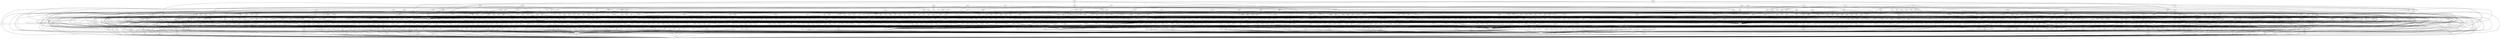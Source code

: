 graph G {
0;
1;
2;
3;
4;
5;
6;
7;
8;
9;
10;
11;
12;
13;
14;
15;
16;
17;
18;
19;
20;
21;
22;
23;
24;
25;
26;
27;
28;
29;
30;
31;
32;
33;
34;
35;
36;
37;
38;
39;
40;
41;
42;
43;
44;
45;
46;
47;
48;
49;
50;
51;
52;
53;
54;
55;
56;
57;
58;
59;
60;
61;
62;
63;
64;
65;
66;
67;
68;
69;
70;
71;
72;
73;
74;
75;
76;
77;
78;
79;
80;
81;
82;
83;
84;
85;
86;
87;
88;
89;
90;
91;
92;
93;
94;
95;
96;
97;
98;
99;
100;
101;
102;
103;
104;
105;
106;
107;
108;
109;
110;
111;
112;
113;
114;
115;
116;
117;
118;
119;
120;
121;
122;
123;
124;
125;
126;
127;
128;
129;
130;
131;
132;
133;
134;
135;
136;
137;
138;
139;
140;
141;
142;
143;
144;
145;
146;
147;
148;
149;
150;
151;
152;
153;
154;
155;
156;
157;
158;
159;
160;
161;
162;
163;
164;
165;
166;
167;
168;
169;
170;
171;
172;
173;
174;
175;
176;
177;
178;
179;
180;
181;
182;
183;
184;
185;
186;
187;
188;
189;
190;
191;
192;
193;
194;
195;
196;
197;
198;
199;
200;
201;
202;
203;
204;
205;
206;
207;
208;
209;
210;
211;
212;
213;
214;
215;
216;
217;
218;
219;
220;
221;
222;
223;
224;
225;
226;
227;
228;
229;
230;
231;
232;
233;
234;
235;
236;
237;
238;
239;
240;
241;
242;
243;
244;
245;
246;
247;
248;
249;
250;
251;
252;
253;
254;
255;
256;
257;
258;
259;
260;
261;
262;
263;
264;
265;
266;
267;
268;
269;
270;
271;
272;
273;
274;
275;
276;
277;
278;
279;
280;
281;
282;
283;
284;
285;
286;
287;
288;
289;
290;
291;
292;
293;
294;
295;
296;
297;
298;
299;
300;
301;
302;
303;
304;
305;
306;
307;
308;
309;
310;
311;
312;
313;
314;
315;
316;
317;
318;
319;
320;
321;
322;
323;
324;
325;
326;
327;
328;
329;
330;
331;
332;
333;
334;
335;
336;
337;
338;
339;
340;
341;
342;
343;
344;
345;
346;
347;
348;
349;
350;
351;
352;
353;
354;
355;
356;
357;
358;
359;
360;
361;
362;
363;
364;
365;
366;
367;
368;
369;
370;
371;
372;
373;
374;
375;
376;
377;
378;
379;
380;
381;
382;
383;
384;
385;
386;
387;
388;
389;
390;
391;
392;
393;
394;
395;
396;
397;
398;
399;
400;
401;
402;
403;
404;
405;
406;
407;
408;
409;
410;
411;
412;
413;
414;
415;
416;
417;
418;
419;
420;
421;
422;
423;
424;
425;
426;
427;
428;
429;
430;
431;
432;
433;
434;
435;
436;
437;
438;
439;
440;
441;
442;
443;
444;
445;
446;
447;
448;
449;
450;
451;
452;
453;
454;
455;
456;
457;
458;
459;
460;
461;
462;
463;
464;
465;
466;
467;
468;
469;
470;
471;
472;
473;
474;
475;
476;
477;
478;
479;
480;
481;
482;
483;
484;
485;
486;
487;
488;
489;
490;
491;
492;
493;
494;
495;
496;
497;
498;
499;
500;
501;
502;
503;
504;
505;
506;
507;
508;
509;
510;
511;
512;
513;
514;
515;
516;
517;
518;
519;
520;
521;
522;
523;
524;
525;
526;
527;
528;
529;
530;
531;
532;
533;
534;
535;
536;
537;
538;
539;
540;
541;
542;
543;
544;
545;
546;
547;
548;
549;
550;
551;
552;
553;
554;
555;
556;
557;
558;
559;
560;
561;
562;
563;
564;
565;
566;
567;
568;
569;
570;
571;
572;
573;
574;
575;
576;
577;
578;
579;
580;
581;
582;
583;
584;
585;
586;
587;
588;
589;
590;
591;
592;
593;
594;
595;
596;
597;
598;
599;
600;
601;
602;
603;
604;
605;
606;
607;
608;
609;
610;
611;
612;
613;
614;
615;
616;
617;
618;
619;
620;
621;
622;
623;
624;
625;
626;
627;
628;
629;
630;
631;
632;
633;
634;
635;
636;
637;
638;
639;
640;
641;
642;
643;
644;
645;
646;
647;
648;
649;
650;
651;
652;
653;
654;
655;
656;
657;
658;
659;
660;
661;
662;
663;
664;
665;
666;
667;
668;
669;
670;
671;
672;
673;
674;
675;
676;
677;
678;
679;
680;
681;
682;
683;
684;
685;
686;
687;
688;
689;
690;
691;
692;
693;
694;
695;
696;
697;
698;
699;
700;
701;
702;
703;
704;
705;
706;
707;
708;
709;
710;
711;
712;
713;
714;
715;
716;
717;
718;
719;
720;
721;
722;
723;
724;
725;
726;
727;
728;
729;
730;
731;
732;
733;
734;
735;
736;
737;
738;
739;
740;
741;
742;
743;
744;
745;
746;
747;
748;
749;
750;
751;
752;
753;
754;
755;
756;
757;
758;
759;
760;
761;
762;
763;
764;
765;
766;
767;
768;
769;
770;
771;
772;
773;
774;
775;
776;
777;
778;
779;
780;
781;
782;
783;
784;
785;
786;
787;
788;
789;
790;
791;
792;
793;
794;
795;
796;
797;
798;
799;
800;
801;
802;
803;
804;
805;
806;
807;
808;
809;
810;
811;
812;
813;
814;
815;
816;
817;
818;
819;
820;
821;
822;
823;
824;
825;
826;
827;
828;
829;
830;
831;
832;
833;
834;
835;
836;
837;
838;
839;
840;
841;
842;
843;
844;
845;
846;
847;
848;
849;
850;
851;
852;
853;
854;
855;
856;
857;
858;
859;
860;
861;
862;
863;
864;
865;
866;
867;
868;
869;
870;
871;
872;
873;
874;
875;
876;
877;
878;
879;
880;
881;
882;
883;
884;
885;
886;
887;
888;
889;
890;
891;
892;
893;
894;
895;
896;
897;
898;
899;
900;
901;
902;
903;
904;
905;
906;
907;
908;
909;
910;
911;
912;
913;
914;
915;
916;
917;
918;
919;
920;
921;
922;
923;
924;
925;
926;
927;
928;
929;
930;
931;
932;
933;
934;
935;
936;
937;
938;
939;
940;
941;
942;
943;
944;
945;
946;
947;
948;
949;
950;
951;
952;
953;
954;
955;
956;
957;
958;
959;
960;
961;
962;
963;
964;
965;
966;
967;
968;
969;
970;
971;
972;
973;
974;
975;
976;
977;
978;
979;
980;
981;
982;
983;
984;
985;
986;
987;
988;
989;
990;
991;
992;
993;
994;
995;
996;
997;
998;
999;
1--0 ;
2--0 ;
3--0 ;
4--0 ;
5--0 ;
6--0 ;
7--0 ;
8--0 ;
9--0 ;
10--0 ;
11--0 ;
12--0 ;
13--0 ;
14--0 ;
15--0 ;
16--0 ;
17--0 ;
18--0 ;
19--0 ;
20--0 ;
21--0 ;
22--0 ;
23--0 ;
24--0 ;
25--0 ;
26--0 ;
27--0 ;
28--0 ;
29--0 ;
30--0 ;
31--0 ;
32--0 ;
33--0 ;
34--0 ;
35--0 ;
36--0 ;
37--0 ;
38--0 ;
39--0 ;
40--0 ;
41--0 ;
42--0 ;
43--0 ;
44--0 ;
45--0 ;
46--0 ;
47--0 ;
48--0 ;
49--0 ;
50--0 ;
51--0 ;
52--0 ;
53--0 ;
54--0 ;
55--0 ;
56--0 ;
57--0 ;
58--0 ;
59--0 ;
60--0 ;
61--0 ;
62--0 ;
63--0 ;
64--0 ;
65--0 ;
66--0 ;
67--0 ;
68--0 ;
69--0 ;
70--0 ;
71--0 ;
72--0 ;
73--0 ;
74--0 ;
75--0 ;
76--0 ;
77--0 ;
78--0 ;
79--0 ;
81--80 ;
82--40 ;
82--80 ;
83--80 ;
84--80 ;
85--80 ;
86--80 ;
87--80 ;
88--80 ;
89--80 ;
90--80 ;
91--80 ;
92--11 ;
92--80 ;
93--80 ;
94--76 ;
94--80 ;
95--80 ;
96--80 ;
97--80 ;
98--80 ;
99--80 ;
100--80 ;
101--65 ;
101--80 ;
102--80 ;
103--80 ;
104--80 ;
105--80 ;
106--80 ;
107--8 ;
107--80 ;
108--80 ;
109--80 ;
110--80 ;
111--80 ;
112--80 ;
113--80 ;
114--80 ;
115--80 ;
116--80 ;
117--80 ;
118--29 ;
118--80 ;
119--80 ;
120--39 ;
120--80 ;
121--80 ;
122--80 ;
123--80 ;
124--80 ;
125--80 ;
126--80 ;
127--80 ;
128--80 ;
129--63 ;
129--80 ;
130--80 ;
131--80 ;
132--3 ;
132--80 ;
133--80 ;
134--80 ;
135--80 ;
136--44 ;
136--80 ;
137--80 ;
138--80 ;
139--72 ;
139--80 ;
140--80 ;
141--80 ;
142--80 ;
143--80 ;
144--80 ;
145--80 ;
146--24 ;
146--80 ;
147--80 ;
148--80 ;
149--80 ;
150--32 ;
150--80 ;
151--80 ;
152--19 ;
152--80 ;
153--80 ;
154--80 ;
155--80 ;
156--80 ;
157--53 ;
157--80 ;
158--80 ;
159--80 ;
160--80 ;
161--80 ;
162--31 ;
162--80 ;
163--80 ;
164--80 ;
165--80 ;
166--80 ;
167--80 ;
168--80 ;
169--68 ;
169--80 ;
170--80 ;
171--80 ;
172--80 ;
173--80 ;
174--80 ;
175--80 ;
176--80 ;
177--80 ;
178--80 ;
179--22 ;
179--80 ;
180--80 ;
181--80 ;
182--80 ;
183--80 ;
184--80 ;
185--67 ;
185--80 ;
186--80 ;
187--80 ;
188--80 ;
189--78 ;
189--80 ;
190--80 ;
191--57 ;
191--80 ;
192--80 ;
193--21 ;
193--80 ;
194--80 ;
195--80 ;
196--48 ;
196--80 ;
197--80 ;
198--55 ;
198--80 ;
199--80 ;
200--59 ;
200--80 ;
201--80 ;
202--80 ;
203--80 ;
204--80 ;
205--5 ;
205--80 ;
206--80 ;
207--73 ;
207--80 ;
208--6 ;
208--80 ;
209--80 ;
210--64 ;
210--80 ;
211--80 ;
212--80 ;
213--80 ;
214--25 ;
214--80 ;
215--80 ;
216--80 ;
217--80 ;
218--28 ;
218--80 ;
219--80 ;
220--80 ;
221--80 ;
222--80 ;
223--80 ;
224--80 ;
225--80 ;
226--13 ;
226--80 ;
227--80 ;
228--80 ;
229--80 ;
230--30 ;
230--80 ;
231--80 ;
232--80 ;
233--80 ;
234--80 ;
235--80 ;
236--80 ;
237--80 ;
238--80 ;
239--50 ;
239--80 ;
240--80 ;
241--80 ;
242--62 ;
242--80 ;
243--80 ;
244--54 ;
244--80 ;
245--80 ;
246--9 ;
246--80 ;
247--71 ;
247--80 ;
248--80 ;
249--80 ;
250--80 ;
252--251 ;
253--136 ;
253--251 ;
254--231 ;
254--251 ;
255--162 ;
255--251 ;
256--251 ;
257--251 ;
258--79 ;
258--222 ;
258--251 ;
259--7 ;
259--236 ;
259--251 ;
260--251 ;
261--69 ;
261--217 ;
261--251 ;
262--52 ;
262--248 ;
262--251 ;
263--13 ;
263--251 ;
264--71 ;
264--251 ;
265--155 ;
265--251 ;
266--99 ;
266--251 ;
267--8 ;
267--251 ;
268--196 ;
268--251 ;
269--200 ;
269--251 ;
270--75 ;
270--251 ;
271--251 ;
272--21 ;
272--251 ;
273--98 ;
273--251 ;
274--251 ;
275--233 ;
275--251 ;
276--12 ;
276--183 ;
276--251 ;
277--189 ;
277--251 ;
278--58 ;
278--251 ;
279--251 ;
280--76 ;
280--251 ;
281--70 ;
281--251 ;
282--251 ;
283--36 ;
283--251 ;
284--24 ;
284--251 ;
285--251 ;
286--137 ;
286--251 ;
287--104 ;
287--251 ;
288--251 ;
289--35 ;
289--151 ;
289--251 ;
290--251 ;
291--251 ;
292--223 ;
292--251 ;
293--129 ;
293--251 ;
294--235 ;
294--251 ;
295--251 ;
296--149 ;
296--251 ;
297--251 ;
298--50 ;
298--251 ;
299--251 ;
300--210 ;
300--251 ;
301--25 ;
301--251 ;
302--18 ;
302--90 ;
302--251 ;
303--56 ;
303--144 ;
303--251 ;
304--19 ;
304--251 ;
305--17 ;
305--131 ;
305--251 ;
306--5 ;
306--251 ;
307--251 ;
308--150 ;
308--251 ;
309--37 ;
309--156 ;
309--251 ;
310--251 ;
311--208 ;
311--251 ;
312--207 ;
312--251 ;
313--251 ;
314--251 ;
315--38 ;
315--251 ;
316--29 ;
316--251 ;
317--23 ;
317--243 ;
317--251 ;
318--251 ;
319--47 ;
319--176 ;
319--251 ;
320--251 ;
321--251 ;
322--251 ;
323--195 ;
323--251 ;
324--157 ;
324--251 ;
326--325 ;
327--15 ;
327--325 ;
328--246 ;
328--306 ;
328--325 ;
329--296 ;
329--325 ;
330--205 ;
330--270 ;
330--325 ;
331--159 ;
331--299 ;
331--325 ;
332--325 ;
333--268 ;
333--325 ;
334--325 ;
335--20 ;
335--325 ;
336--65 ;
336--312 ;
336--325 ;
337--57 ;
337--271 ;
337--325 ;
338--203 ;
338--325 ;
339--325 ;
340--135 ;
340--325 ;
341--41 ;
341--275 ;
341--325 ;
342--291 ;
342--325 ;
343--325 ;
344--157 ;
344--325 ;
345--112 ;
345--316 ;
345--325 ;
346--181 ;
346--325 ;
347--325 ;
348--11 ;
348--325 ;
349--234 ;
349--282 ;
349--325 ;
350--24 ;
350--325 ;
351--174 ;
351--325 ;
352--325 ;
353--50 ;
353--325 ;
354--168 ;
354--325 ;
355--70 ;
355--325 ;
356--127 ;
356--325 ;
357--22 ;
357--325 ;
358--156 ;
358--325 ;
359--175 ;
359--325 ;
360--173 ;
360--325 ;
361--19 ;
361--325 ;
362--323 ;
362--325 ;
363--325 ;
364--297 ;
364--325 ;
365--325 ;
366--216 ;
366--325 ;
367--129 ;
367--325 ;
368--14 ;
368--133 ;
368--285 ;
368--325 ;
369--325 ;
370--32 ;
370--273 ;
370--325 ;
371--46 ;
371--320 ;
371--325 ;
372--115 ;
372--318 ;
372--325 ;
373--72 ;
373--269 ;
373--325 ;
374--34 ;
374--100 ;
374--274 ;
374--325 ;
375--305 ;
375--325 ;
376--148 ;
376--325 ;
377--66 ;
377--325 ;
378--210 ;
378--325 ;
379--78 ;
379--256 ;
379--325 ;
380--201 ;
380--264 ;
380--325 ;
381--242 ;
381--325 ;
382--247 ;
382--325 ;
383--325 ;
384--194 ;
384--301 ;
384--325 ;
385--40 ;
385--321 ;
385--325 ;
386--48 ;
386--292 ;
386--325 ;
387--16 ;
387--232 ;
387--322 ;
387--325 ;
388--26 ;
388--186 ;
388--310 ;
388--325 ;
389--43 ;
389--325 ;
390--325 ;
391--267 ;
391--325 ;
392--60 ;
392--243 ;
392--325 ;
393--217 ;
393--325 ;
394--52 ;
394--325 ;
395--325 ;
396--7 ;
396--237 ;
396--325 ;
397--253 ;
397--325 ;
398--117 ;
398--279 ;
398--325 ;
399--77 ;
399--106 ;
399--325 ;
400--68 ;
400--286 ;
400--325 ;
401--325 ;
402--51 ;
402--325 ;
403--69 ;
403--235 ;
403--325 ;
404--56 ;
404--170 ;
404--325 ;
405--119 ;
405--325 ;
406--37 ;
406--224 ;
406--325 ;
407--13 ;
407--325 ;
408--308 ;
408--325 ;
409--111 ;
409--325 ;
410--10 ;
410--83 ;
410--314 ;
410--325 ;
411--73 ;
411--325 ;
412--30 ;
412--288 ;
412--325 ;
413--47 ;
413--325 ;
414--58 ;
414--221 ;
414--325 ;
415--95 ;
415--325 ;
416--49 ;
416--325 ;
417--276 ;
417--325 ;
418--289 ;
418--325 ;
419--325 ;
420--215 ;
420--315 ;
420--325 ;
421--188 ;
421--325 ;
422--130 ;
422--283 ;
422--325 ;
423--244 ;
423--325 ;
424--190 ;
424--325 ;
425--4 ;
425--97 ;
425--325 ;
426--28 ;
426--311 ;
426--325 ;
427--31 ;
427--295 ;
427--325 ;
429--428 ;
430--231 ;
430--337 ;
430--428 ;
431--398 ;
431--428 ;
432--67 ;
432--307 ;
432--367 ;
432--428 ;
433--359 ;
433--428 ;
434--74 ;
434--144 ;
434--334 ;
434--428 ;
435--382 ;
435--428 ;
436--384 ;
436--428 ;
437--38 ;
437--147 ;
437--428 ;
438--33 ;
438--186 ;
438--428 ;
439--221 ;
439--264 ;
439--428 ;
440--60 ;
440--294 ;
440--428 ;
441--103 ;
441--428 ;
442--47 ;
442--215 ;
442--428 ;
443--12 ;
443--238 ;
443--395 ;
443--428 ;
444--190 ;
444--428 ;
445--45 ;
445--201 ;
445--428 ;
446--181 ;
446--298 ;
446--428 ;
447--125 ;
447--428 ;
448--243 ;
448--428 ;
449--203 ;
449--304 ;
449--428 ;
450--391 ;
450--428 ;
451--381 ;
451--428 ;
452--91 ;
452--284 ;
452--352 ;
452--428 ;
453--69 ;
453--428 ;
454--263 ;
454--428 ;
455--56 ;
455--122 ;
455--428 ;
456--26 ;
456--291 ;
456--428 ;
457--63 ;
457--383 ;
457--428 ;
458--58 ;
458--151 ;
458--428 ;
459--88 ;
459--417 ;
459--428 ;
460--37 ;
460--119 ;
460--428 ;
461--62 ;
461--428 ;
462--51 ;
462--232 ;
462--288 ;
462--428 ;
463--428 ;
464--135 ;
464--322 ;
464--428 ;
465--66 ;
465--102 ;
465--428 ;
466--189 ;
466--332 ;
466--428 ;
467--179 ;
467--327 ;
467--428 ;
468--94 ;
468--274 ;
468--428 ;
469--193 ;
469--361 ;
469--428 ;
470--34 ;
470--113 ;
470--428 ;
471--11 ;
471--428 ;
472--177 ;
472--357 ;
472--428 ;
473--6 ;
473--282 ;
473--428 ;
474--241 ;
474--394 ;
474--428 ;
475--164 ;
475--373 ;
475--428 ;
476--59 ;
476--333 ;
476--428 ;
477--20 ;
477--199 ;
477--428 ;
478--262 ;
478--376 ;
478--428 ;
479--249 ;
479--310 ;
479--428 ;
480--16 ;
480--217 ;
480--428 ;
481--42 ;
481--111 ;
481--297 ;
481--428 ;
482--32 ;
482--428 ;
483--191 ;
483--401 ;
483--428 ;
484--25 ;
484--351 ;
484--428 ;
485--196 ;
485--428 ;
486--54 ;
486--372 ;
486--428 ;
487--46 ;
487--428 ;
488--41 ;
488--211 ;
488--428 ;
489--14 ;
489--170 ;
489--256 ;
489--428 ;
490--120 ;
490--418 ;
490--428 ;
491--295 ;
491--428 ;
492--3 ;
492--363 ;
492--428 ;
493--180 ;
493--426 ;
493--428 ;
494--68 ;
494--300 ;
494--428 ;
495--259 ;
495--378 ;
495--428 ;
496--82 ;
496--386 ;
496--428 ;
497--2 ;
497--220 ;
497--290 ;
497--347 ;
497--428 ;
498--114 ;
498--353 ;
498--428 ;
499--162 ;
499--428 ;
500--428 ;
501--8 ;
501--422 ;
501--428 ;
502--323 ;
502--428 ;
503--35 ;
503--188 ;
503--428 ;
504--79 ;
504--330 ;
504--428 ;
505--302 ;
505--428 ;
506--101 ;
506--428 ;
507--17 ;
507--149 ;
507--369 ;
507--428 ;
508--70 ;
508--99 ;
508--428 ;
509--95 ;
509--428 ;
510--53 ;
510--366 ;
510--428 ;
511--213 ;
511--428 ;
512--273 ;
512--428 ;
513--55 ;
513--328 ;
513--428 ;
514--10 ;
514--299 ;
514--428 ;
515--27 ;
515--141 ;
515--408 ;
515--428 ;
516--312 ;
516--428 ;
517--202 ;
517--339 ;
517--428 ;
518--75 ;
518--140 ;
518--428 ;
519--345 ;
519--428 ;
520--230 ;
520--428 ;
521--324 ;
521--428 ;
523--522 ;
524--43 ;
524--459 ;
524--522 ;
525--48 ;
525--506 ;
525--522 ;
526--102 ;
526--402 ;
526--522 ;
527--54 ;
527--522 ;
528--158 ;
528--512 ;
528--522 ;
529--238 ;
529--350 ;
529--522 ;
530--212 ;
530--361 ;
530--522 ;
531--71 ;
531--420 ;
531--522 ;
532--227 ;
532--314 ;
532--433 ;
532--522 ;
533--285 ;
533--508 ;
533--522 ;
534--180 ;
534--256 ;
534--522 ;
535--11 ;
535--522 ;
536--33 ;
536--376 ;
536--522 ;
537--305 ;
537--522 ;
538--106 ;
538--514 ;
538--522 ;
539--424 ;
539--520 ;
539--522 ;
540--35 ;
540--135 ;
540--522 ;
541--284 ;
541--522 ;
542--68 ;
542--522 ;
543--116 ;
543--401 ;
543--522 ;
544--45 ;
544--112 ;
544--279 ;
544--522 ;
545--7 ;
545--522 ;
546--239 ;
546--495 ;
546--522 ;
547--46 ;
547--211 ;
547--522 ;
548--161 ;
548--416 ;
548--522 ;
549--331 ;
549--522 ;
550--455 ;
550--522 ;
551--432 ;
551--522 ;
552--209 ;
552--281 ;
552--431 ;
552--522 ;
553--146 ;
553--263 ;
553--383 ;
553--522 ;
554--66 ;
554--160 ;
554--522 ;
555--72 ;
555--286 ;
555--517 ;
555--522 ;
556--38 ;
556--522 ;
557--515 ;
557--522 ;
558--34 ;
558--233 ;
558--522 ;
559--63 ;
559--364 ;
559--522 ;
560--183 ;
560--522 ;
561--64 ;
561--271 ;
561--447 ;
561--522 ;
562--36 ;
562--86 ;
562--419 ;
562--521 ;
562--522 ;
563--65 ;
563--439 ;
563--522 ;
564--21 ;
564--351 ;
564--522 ;
565--69 ;
565--522 ;
566--20 ;
566--85 ;
566--290 ;
566--522 ;
567--303 ;
567--522 ;
568--414 ;
568--522 ;
569--39 ;
569--255 ;
569--366 ;
569--522 ;
570--107 ;
570--260 ;
570--395 ;
570--522 ;
571--249 ;
571--522 ;
572--228 ;
572--304 ;
572--352 ;
572--522 ;
573--18 ;
573--93 ;
573--391 ;
573--522 ;
574--155 ;
574--369 ;
574--522 ;
575--55 ;
575--380 ;
575--522 ;
576--308 ;
576--500 ;
576--522 ;
577--61 ;
577--245 ;
577--282 ;
577--522 ;
578--421 ;
578--502 ;
578--522 ;
579--269 ;
579--451 ;
579--522 ;
580--53 ;
580--522 ;
581--111 ;
581--321 ;
581--522 ;
582--119 ;
582--318 ;
582--522 ;
583--62 ;
583--522 ;
584--250 ;
584--482 ;
584--522 ;
585--23 ;
585--241 ;
585--522 ;
586--341 ;
586--444 ;
586--522 ;
587--397 ;
587--485 ;
587--522 ;
588--181 ;
588--306 ;
588--522 ;
589--197 ;
589--362 ;
589--522 ;
590--406 ;
590--468 ;
590--522 ;
591--52 ;
591--115 ;
591--491 ;
591--522 ;
592--179 ;
592--278 ;
592--522 ;
593--311 ;
593--466 ;
593--522 ;
594--234 ;
594--522 ;
595--57 ;
595--300 ;
595--522 ;
596--59 ;
596--354 ;
596--522 ;
597--511 ;
597--522 ;
598--287 ;
598--357 ;
598--522 ;
599--47 ;
599--90 ;
599--522 ;
600--28 ;
600--254 ;
600--436 ;
600--522 ;
601--203 ;
601--522 ;
602--134 ;
602--342 ;
602--505 ;
602--522 ;
603--105 ;
603--270 ;
603--522 ;
604--214 ;
604--327 ;
604--522 ;
605--29 ;
605--522 ;
606--288 ;
606--522 ;
607--235 ;
607--522 ;
608--277 ;
608--355 ;
608--522 ;
609--322 ;
609--522 ;
610--176 ;
610--427 ;
610--522 ;
611--74 ;
611--140 ;
611--522 ;
612--26 ;
612--123 ;
612--522 ;
613--114 ;
613--522 ;
614--130 ;
614--522 ;
615--16 ;
615--310 ;
615--522 ;
616--3 ;
616--268 ;
616--522 ;
617--44 ;
617--266 ;
617--343 ;
617--522 ;
618--82 ;
618--363 ;
618--522 ;
619--77 ;
619--124 ;
619--320 ;
619--522 ;
620--312 ;
620--522 ;
621--42 ;
621--156 ;
621--522 ;
622--79 ;
622--153 ;
622--522 ;
623--143 ;
623--313 ;
623--390 ;
623--522 ;
624--257 ;
624--392 ;
624--463 ;
624--522 ;
625--73 ;
625--296 ;
625--522 ;
626--344 ;
626--481 ;
626--588 ;
627--626 ;
628--16 ;
628--209 ;
628--279 ;
628--626 ;
630--629 ;
631--258 ;
631--411 ;
631--499 ;
631--594 ;
631--629 ;
632--350 ;
632--437 ;
632--629 ;
633--629 ;
634--235 ;
634--629 ;
635--155 ;
635--457 ;
635--629 ;
636--405 ;
636--629 ;
637--225 ;
637--274 ;
637--629 ;
638--250 ;
638--337 ;
638--629 ;
639--466 ;
639--629 ;
640--545 ;
640--628 ;
640--629 ;
641--106 ;
641--281 ;
641--492 ;
641--629 ;
642--101 ;
642--347 ;
642--629 ;
643--519 ;
643--560 ;
643--629 ;
644--168 ;
644--629 ;
645--124 ;
645--629 ;
646--161 ;
646--436 ;
646--629 ;
647--120 ;
647--270 ;
647--629 ;
648--218 ;
648--390 ;
648--482 ;
648--629 ;
649--562 ;
649--629 ;
650--293 ;
650--393 ;
650--557 ;
650--629 ;
651--131 ;
651--533 ;
651--629 ;
652--410 ;
652--629 ;
653--197 ;
653--280 ;
653--513 ;
653--629 ;
654--87 ;
654--413 ;
654--454 ;
654--565 ;
654--629 ;
655--387 ;
655--629 ;
656--308 ;
656--629 ;
657--514 ;
657--629 ;
658--240 ;
658--316 ;
658--487 ;
658--629 ;
659--629 ;
660--253 ;
660--480 ;
660--610 ;
660--629 ;
661--367 ;
661--629 ;
662--145 ;
662--283 ;
662--431 ;
662--629 ;
663--373 ;
663--629 ;
664--166 ;
664--306 ;
664--629 ;
665--494 ;
665--572 ;
665--629 ;
666--167 ;
666--416 ;
666--629 ;
667--417 ;
667--563 ;
667--629 ;
668--481 ;
668--629 ;
669--348 ;
669--438 ;
669--629 ;
670--181 ;
670--284 ;
670--629 ;
671--98 ;
671--580 ;
671--629 ;
672--445 ;
672--629 ;
673--203 ;
673--629 ;
674--349 ;
674--448 ;
674--621 ;
674--629 ;
675--193 ;
675--539 ;
675--629 ;
676--220 ;
676--267 ;
676--587 ;
676--629 ;
677--546 ;
677--629 ;
678--629 ;
679--164 ;
679--525 ;
679--629 ;
680--381 ;
680--577 ;
680--629 ;
681--474 ;
681--629 ;
682--230 ;
682--315 ;
682--629 ;
683--152 ;
683--301 ;
683--564 ;
683--629 ;
684--259 ;
684--629 ;
685--418 ;
685--629 ;
686--510 ;
686--629 ;
687--121 ;
687--357 ;
687--629 ;
688--275 ;
688--484 ;
688--549 ;
688--629 ;
689--375 ;
689--464 ;
689--592 ;
689--629 ;
690--319 ;
690--404 ;
690--547 ;
690--629 ;
691--177 ;
691--629 ;
692--340 ;
692--518 ;
692--567 ;
692--629 ;
693--504 ;
693--629 ;
694--231 ;
694--561 ;
694--629 ;
695--426 ;
695--599 ;
695--629 ;
696--94 ;
696--537 ;
696--629 ;
697--277 ;
697--488 ;
697--629 ;
698--246 ;
698--583 ;
698--629 ;
699--173 ;
699--629 ;
700--238 ;
700--295 ;
700--629 ;
701--344 ;
701--462 ;
701--622 ;
701--629 ;
702--178 ;
702--551 ;
702--629 ;
703--249 ;
703--334 ;
703--629 ;
704--629 ;
705--272 ;
705--335 ;
705--461 ;
705--611 ;
705--629 ;
706--629 ;
707--185 ;
707--329 ;
707--440 ;
707--595 ;
707--629 ;
708--511 ;
708--629 ;
709--128 ;
709--606 ;
709--629 ;
710--208 ;
710--512 ;
710--629 ;
711--255 ;
711--425 ;
711--441 ;
711--629 ;
712--107 ;
712--629 ;
713--244 ;
713--629 ;
714--118 ;
714--629 ;
715--237 ;
715--321 ;
715--471 ;
715--629 ;
716--489 ;
716--629 ;
717--324 ;
717--568 ;
717--629 ;
718--154 ;
718--370 ;
718--629 ;
719--596 ;
719--629 ;
720--99 ;
720--629 ;
721--109 ;
721--364 ;
721--629 ;
722--207 ;
722--629 ;
723--442 ;
723--526 ;
723--629 ;
724--115 ;
724--629 ;
725--134 ;
725--355 ;
725--500 ;
725--629 ;
726--618 ;
726--629 ;
727--89 ;
727--450 ;
727--542 ;
727--629 ;
728--205 ;
728--579 ;
728--629 ;
729--517 ;
729--629 ;
730--359 ;
730--544 ;
730--629 ;
731--212 ;
731--290 ;
731--389 ;
731--629 ;
732--460 ;
732--605 ;
732--629 ;
733--307 ;
733--365 ;
733--540 ;
733--629 ;
734--113 ;
734--629 ;
735--317 ;
735--455 ;
735--629 ;
736--180 ;
736--361 ;
736--629 ;
737--137 ;
737--629 ;
738--105 ;
738--310 ;
738--629 ;
739--503 ;
739--553 ;
739--629 ;
740--369 ;
740--629 ;
741--148 ;
741--616 ;
741--629 ;
742--116 ;
742--313 ;
742--395 ;
742--629 ;
743--100 ;
743--617 ;
743--629 ;
744--174 ;
744--629 ;
745--123 ;
745--629 ;
746--221 ;
746--291 ;
746--629 ;
747--261 ;
747--407 ;
747--509 ;
747--558 ;
747--629 ;
748--114 ;
748--371 ;
748--629 ;
749--130 ;
749--629 ;
750--406 ;
750--629 ;
751--368 ;
751--582 ;
751--629 ;
752--226 ;
752--624 ;
752--629 ;
753--229 ;
753--412 ;
753--556 ;
753--629 ;
754--292 ;
754--554 ;
754--629 ;
755--184 ;
755--453 ;
755--535 ;
755--629 ;
756--625 ;
756--629 ;
757--199 ;
757--578 ;
757--629 ;
758--0 ;
758--629 ;
759--476 ;
759--573 ;
759--629 ;
760--158 ;
760--400 ;
760--629 ;
761--465 ;
761--629 ;
762--216 ;
762--473 ;
762--629 ;
763--262 ;
763--604 ;
763--629 ;
764--302 ;
764--409 ;
764--527 ;
764--629 ;
765--382 ;
765--629 ;
766--309 ;
766--483 ;
766--629 ;
767--126 ;
767--264 ;
767--629 ;
768--379 ;
768--585 ;
768--629 ;
769--353 ;
769--532 ;
769--629 ;
770--496 ;
770--629 ;
772--771 ;
773--298 ;
773--584 ;
773--770 ;
773--771 ;
774--293 ;
774--771 ;
775--172 ;
775--456 ;
775--750 ;
775--771 ;
776--89 ;
776--535 ;
776--771 ;
777--386 ;
777--567 ;
777--771 ;
778--85 ;
778--695 ;
778--771 ;
779--194 ;
779--771 ;
780--366 ;
780--744 ;
780--771 ;
781--49 ;
781--154 ;
781--313 ;
781--463 ;
781--771 ;
782--396 ;
782--672 ;
782--771 ;
783--328 ;
783--771 ;
784--493 ;
784--680 ;
784--771 ;
785--412 ;
785--464 ;
785--771 ;
786--156 ;
786--693 ;
786--771 ;
787--392 ;
787--766 ;
787--771 ;
788--157 ;
788--516 ;
788--615 ;
788--684 ;
788--771 ;
789--94 ;
789--295 ;
789--771 ;
790--42 ;
790--184 ;
790--771 ;
791--224 ;
791--652 ;
791--771 ;
792--570 ;
792--765 ;
792--771 ;
793--520 ;
793--771 ;
794--121 ;
794--347 ;
794--527 ;
794--771 ;
795--509 ;
795--771 ;
796--273 ;
796--607 ;
796--644 ;
796--771 ;
797--294 ;
797--751 ;
797--771 ;
798--209 ;
798--771 ;
799--75 ;
799--187 ;
799--329 ;
799--550 ;
799--771 ;
800--490 ;
800--771 ;
801--17 ;
801--126 ;
801--771 ;
802--104 ;
802--536 ;
802--685 ;
802--771 ;
803--79 ;
803--346 ;
803--715 ;
803--771 ;
804--132 ;
804--740 ;
804--771 ;
805--413 ;
805--494 ;
805--603 ;
805--771 ;
806--18 ;
806--240 ;
806--352 ;
806--771 ;
807--27 ;
807--115 ;
807--282 ;
807--771 ;
808--78 ;
808--529 ;
808--762 ;
808--771 ;
809--64 ;
809--424 ;
809--634 ;
809--771 ;
810--125 ;
810--771 ;
811--248 ;
811--771 ;
812--318 ;
812--467 ;
812--771 ;
813--465 ;
813--537 ;
813--771 ;
814--139 ;
814--771 ;
815--195 ;
815--342 ;
815--716 ;
815--771 ;
816--378 ;
816--749 ;
816--771 ;
817--90 ;
817--771 ;
818--221 ;
818--771 ;
819--15 ;
819--110 ;
819--771 ;
820--234 ;
820--639 ;
820--771 ;
821--206 ;
821--390 ;
821--771 ;
822--261 ;
822--340 ;
822--771 ;
823--521 ;
823--699 ;
823--771 ;
824--228 ;
824--451 ;
824--771 ;
825--330 ;
825--612 ;
825--670 ;
825--771 ;
826--117 ;
826--575 ;
826--656 ;
826--771 ;
827--275 ;
827--480 ;
827--605 ;
827--771 ;
828--112 ;
828--758 ;
828--771 ;
829--219 ;
829--401 ;
829--677 ;
829--771 ;
830--45 ;
830--277 ;
830--360 ;
830--771 ;
831--185 ;
831--408 ;
831--771 ;
832--22 ;
832--768 ;
832--771 ;
833--226 ;
833--771 ;
834--144 ;
834--545 ;
834--771 ;
835--166 ;
835--281 ;
835--771 ;
836--269 ;
836--675 ;
836--771 ;
837--204 ;
837--729 ;
837--771 ;
838--470 ;
838--581 ;
838--771 ;
839--229 ;
839--355 ;
839--771 ;
840--171 ;
840--501 ;
840--598 ;
840--706 ;
840--771 ;
841--335 ;
841--485 ;
841--771 ;
842--255 ;
842--389 ;
842--506 ;
842--771 ;
843--192 ;
843--632 ;
843--771 ;
844--136 ;
844--402 ;
844--771 ;
845--32 ;
845--254 ;
845--737 ;
845--771 ;
846--415 ;
846--505 ;
846--738 ;
846--771 ;
847--152 ;
847--407 ;
847--500 ;
847--771 ;
848--186 ;
848--595 ;
848--771 ;
849--24 ;
849--444 ;
849--757 ;
849--771 ;
850--61 ;
850--161 ;
850--397 ;
850--454 ;
850--771 ;
851--167 ;
851--264 ;
851--771 ;
852--52 ;
852--122 ;
852--754 ;
852--771 ;
853--475 ;
853--745 ;
853--771 ;
854--498 ;
854--743 ;
854--771 ;
855--530 ;
855--771 ;
856--223 ;
856--385 ;
856--461 ;
856--771 ;
857--131 ;
857--343 ;
857--487 ;
857--771 ;
858--145 ;
858--256 ;
858--771 ;
859--4 ;
859--108 ;
859--519 ;
859--771 ;
860--147 ;
860--771 ;
861--23 ;
861--441 ;
861--771 ;
862--239 ;
862--771 ;
863--141 ;
863--419 ;
863--771 ;
864--191 ;
864--283 ;
864--771 ;
865--163 ;
865--297 ;
865--719 ;
865--771 ;
866--178 ;
866--315 ;
866--484 ;
866--771 ;
867--227 ;
867--450 ;
867--771 ;
868--285 ;
868--472 ;
868--638 ;
868--771 ;
869--86 ;
869--375 ;
869--771 ;
870--182 ;
870--290 ;
870--771 ;
871--201 ;
871--531 ;
871--735 ;
871--771 ;
872--242 ;
872--267 ;
872--771 ;
873--128 ;
873--478 ;
873--771 ;
874--41 ;
874--165 ;
874--274 ;
874--771 ;
875--393 ;
875--477 ;
875--771 ;
876--37 ;
876--183 ;
876--663 ;
876--771 ;
877--153 ;
877--278 ;
877--332 ;
877--771 ;
878--143 ;
878--771 ;
879--614 ;
879--760 ;
879--771 ;
880--31 ;
880--528 ;
880--712 ;
880--771 ;
881--59 ;
881--362 ;
881--679 ;
881--771 ;
882--610 ;
882--771 ;
883--458 ;
883--620 ;
883--647 ;
883--771 ;
884--245 ;
884--304 ;
884--626 ;
884--730 ;
884--771 ;
885--469 ;
885--565 ;
885--771 ;
886--405 ;
886--551 ;
886--771 ;
887--77 ;
887--160 ;
887--435 ;
887--659 ;
887--771 ;
888--83 ;
888--307 ;
888--580 ;
888--771 ;
889--6 ;
889--590 ;
889--704 ;
889--771 ;
890--319 ;
890--486 ;
890--549 ;
890--771 ;
891--220 ;
891--771 ;
892--84 ;
892--257 ;
892--759 ;
892--771 ;
893--222 ;
893--377 ;
893--524 ;
893--678 ;
893--771 ;
894--404 ;
894--462 ;
894--771 ;
895--213 ;
895--333 ;
895--541 ;
895--771 ;
896--74 ;
896--748 ;
896--771 ;
897--14 ;
897--148 ;
897--771 ;
898--9 ;
898--265 ;
898--339 ;
898--734 ;
898--771 ;
899--574 ;
899--668 ;
899--771 ;
900--93 ;
900--708 ;
900--771 ;
901--142 ;
901--625 ;
901--771 ;
902--236 ;
902--433 ;
902--771 ;
903--202 ;
903--336 ;
903--606 ;
903--771 ;
904--10 ;
904--140 ;
904--771 ;
905--387 ;
905--540 ;
905--771 ;
906--423 ;
906--616 ;
906--771 ;
907--474 ;
907--564 ;
907--771 ;
908--354 ;
908--722 ;
908--771 ;
909--2 ;
909--728 ;
909--771 ;
910--225 ;
910--280 ;
910--334 ;
910--583 ;
910--771 ;
911--159 ;
911--609 ;
911--657 ;
911--771 ;
912--39 ;
912--363 ;
912--649 ;
912--771 ;
913--96 ;
913--271 ;
913--769 ;
913--771 ;
914--97 ;
914--272 ;
914--436 ;
914--771 ;
915--553 ;
915--771 ;
916--138 ;
916--299 ;
916--568 ;
916--771 ;
917--197 ;
917--771 ;
918--134 ;
918--771 ;
919--421 ;
919--710 ;
919--771 ;
920--218 ;
920--453 ;
920--771 ;
921--247 ;
921--723 ;
921--771 ;
922--169 ;
922--279 ;
922--686 ;
922--771 ;
923--5 ;
923--356 ;
923--597 ;
923--635 ;
923--771 ;
924--175 ;
924--661 ;
924--771 ;
925--448 ;
925--556 ;
925--771 ;
926--106 ;
926--771 ;
927--286 ;
927--736 ;
927--771 ;
928--87 ;
928--316 ;
928--557 ;
928--771 ;
929--289 ;
929--499 ;
929--558 ;
929--771 ;
930--215 ;
930--301 ;
930--559 ;
930--771 ;
931--338 ;
931--479 ;
931--613 ;
931--645 ;
931--771 ;
932--118 ;
932--593 ;
932--771 ;
933--91 ;
933--320 ;
933--771 ;
934--198 ;
934--348 ;
934--771 ;
935--571 ;
935--691 ;
935--771 ;
936--149 ;
936--763 ;
936--771 ;
937--409 ;
937--547 ;
937--771 ;
938--443 ;
938--633 ;
938--771 ;
939--214 ;
939--667 ;
939--771 ;
940--601 ;
940--713 ;
940--771 ;
941--403 ;
941--720 ;
941--771 ;
942--92 ;
942--365 ;
942--502 ;
942--771 ;
943--508 ;
943--721 ;
943--771 ;
944--133 ;
944--771 ;
945--88 ;
945--771 ;
947--946 ;
948--2 ;
948--182 ;
948--339 ;
948--551 ;
948--946 ;
949--14 ;
949--131 ;
949--567 ;
949--946 ;
950--38 ;
950--206 ;
950--383 ;
950--717 ;
950--946 ;
951--41 ;
951--117 ;
951--297 ;
951--590 ;
951--659 ;
951--946 ;
952--427 ;
952--447 ;
952--726 ;
952--918 ;
952--946 ;
953--7 ;
953--233 ;
953--450 ;
953--946 ;
954--283 ;
954--506 ;
954--946 ;
955--40 ;
955--269 ;
955--467 ;
955--741 ;
955--946 ;
956--15 ;
956--213 ;
956--279 ;
956--756 ;
956--946 ;
957--61 ;
957--187 ;
957--260 ;
957--435 ;
957--636 ;
957--946 ;
958--309 ;
958--360 ;
958--487 ;
958--611 ;
958--946 ;
959--72 ;
959--323 ;
959--725 ;
959--901 ;
959--946 ;
960--202 ;
960--298 ;
960--365 ;
960--580 ;
960--946 ;
961--42 ;
961--96 ;
961--318 ;
961--695 ;
961--946 ;
962--57 ;
962--469 ;
962--690 ;
962--946 ;
963--17 ;
963--415 ;
963--755 ;
963--946 ;
964--30 ;
964--430 ;
964--608 ;
964--687 ;
964--783 ;
964--946 ;
965--47 ;
965--211 ;
965--740 ;
965--946 ;
966--399 ;
966--591 ;
966--670 ;
966--946 ;
967--155 ;
967--510 ;
967--919 ;
967--946 ;
968--118 ;
968--335 ;
968--514 ;
968--946 ;
969--51 ;
969--243 ;
969--732 ;
969--907 ;
969--946 ;
970--28 ;
970--266 ;
970--431 ;
970--776 ;
970--946 ;
971--21 ;
971--420 ;
971--520 ;
971--745 ;
971--946 ;
972--268 ;
972--515 ;
972--936 ;
972--946 ;
973--23 ;
973--358 ;
973--449 ;
973--752 ;
973--946 ;
974--247 ;
974--451 ;
974--684 ;
974--946 ;
975--33 ;
975--384 ;
975--698 ;
975--866 ;
975--946 ;
976--93 ;
976--320 ;
976--486 ;
976--719 ;
976--946 ;
977--76 ;
977--338 ;
977--528 ;
977--761 ;
977--946 ;
978--146 ;
978--290 ;
978--334 ;
978--946 ;
979--105 ;
979--267 ;
979--519 ;
979--946 ;
980--172 ;
980--336 ;
980--521 ;
980--678 ;
980--946 ;
981--63 ;
981--287 ;
981--707 ;
981--891 ;
981--946 ;
982--9 ;
982--349 ;
982--454 ;
982--606 ;
982--946 ;
983--12 ;
983--201 ;
983--586 ;
983--704 ;
983--946 ;
984--60 ;
984--254 ;
984--762 ;
984--946 ;
985--110 ;
985--377 ;
985--593 ;
985--633 ;
985--946 ;
986--314 ;
986--504 ;
986--939 ;
986--946 ;
987--64 ;
987--257 ;
987--401 ;
987--696 ;
987--946 ;
988--116 ;
988--270 ;
988--482 ;
988--935 ;
988--946 ;
989--379 ;
989--503 ;
989--542 ;
989--884 ;
989--946 ;
990--48 ;
990--495 ;
990--673 ;
990--844 ;
990--946 ;
991--4 ;
991--165 ;
991--516 ;
991--549 ;
991--946 ;
992--25 ;
992--418 ;
992--592 ;
992--902 ;
992--946 ;
993--13 ;
993--496 ;
993--594 ;
993--941 ;
993--946 ;
994--43 ;
994--228 ;
994--285 ;
994--463 ;
994--706 ;
994--946 ;
995--56 ;
995--694 ;
995--928 ;
995--946 ;
996--302 ;
996--411 ;
996--560 ;
996--849 ;
996--946 ;
997--19 ;
997--452 ;
997--623 ;
997--637 ;
997--798 ;
997--946 ;
998--223 ;
998--370 ;
998--576 ;
998--946 ;
999--92 ;
999--307 ;
999--419 ;
999--946 ;
}
